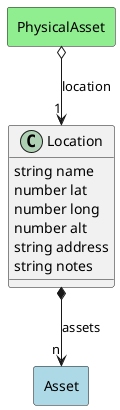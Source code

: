 @startuml

class "Location" as Model {
 string name
 number lat
 number long
 number alt
 string address
 string notes

 
}

rectangle "Asset" as Asset #lightblue {
}

Model *--> "n" Asset : assets




    rectangle "PhysicalAsset" as PhysicalAsset #lightgreen {
    }
    
        PhysicalAsset   o--> "1" Model : "location"
    

@enduml
